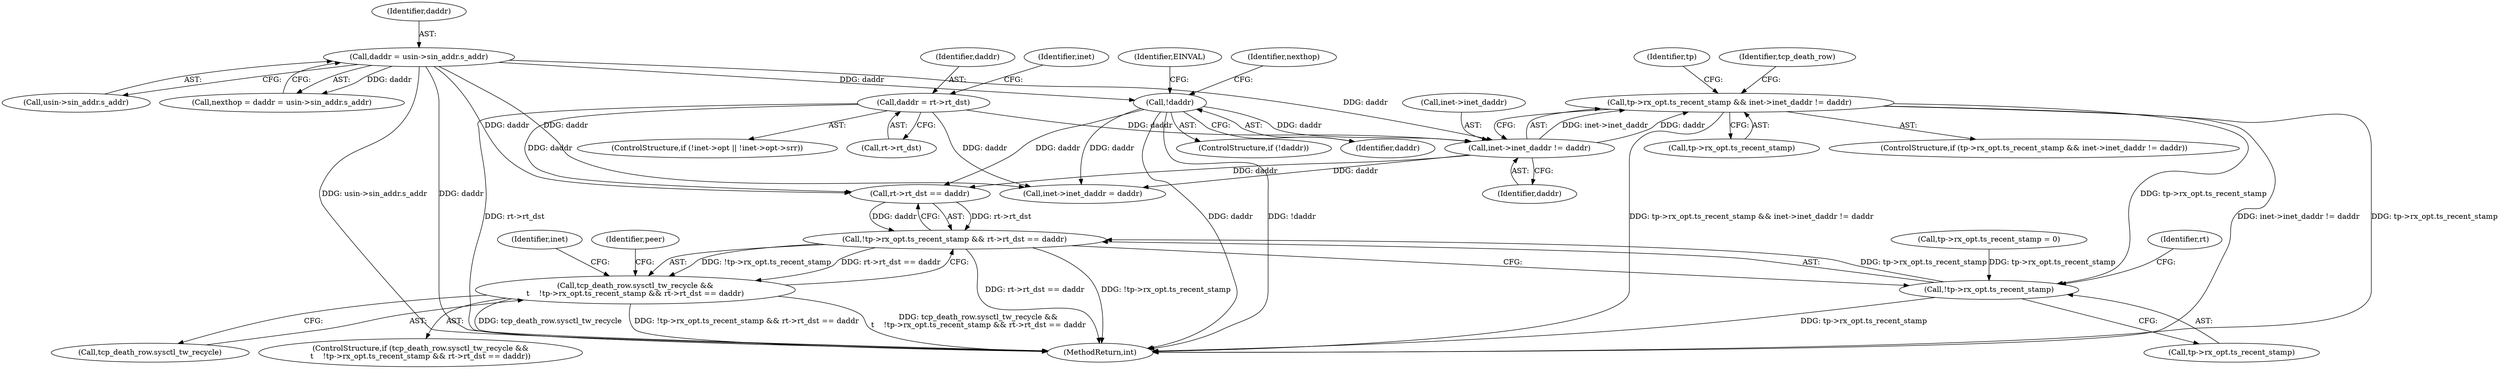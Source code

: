 digraph "0_linux_f6d8bd051c391c1c0458a30b2a7abcd939329259_29@pointer" {
"1000282" [label="(Call,tp->rx_opt.ts_recent_stamp && inet->inet_daddr != daddr)"];
"1000288" [label="(Call,inet->inet_daddr != daddr)"];
"1000171" [label="(Call,!daddr)"];
"1000152" [label="(Call,daddr = usin->sin_addr.s_addr)"];
"1000257" [label="(Call,daddr = rt->rt_dst)"];
"1000319" [label="(Call,!tp->rx_opt.ts_recent_stamp)"];
"1000318" [label="(Call,!tp->rx_opt.ts_recent_stamp && rt->rt_dst == daddr)"];
"1000314" [label="(Call,tcp_death_row.sysctl_tw_recycle &&\n\t    !tp->rx_opt.ts_recent_stamp && rt->rt_dst == daddr)"];
"1000327" [label="(Identifier,rt)"];
"1000292" [label="(Identifier,daddr)"];
"1000325" [label="(Call,rt->rt_dst == daddr)"];
"1000175" [label="(Identifier,EINVAL)"];
"1000316" [label="(Identifier,tcp_death_row)"];
"1000319" [label="(Call,!tp->rx_opt.ts_recent_stamp)"];
"1000315" [label="(Call,tcp_death_row.sysctl_tw_recycle)"];
"1000258" [label="(Identifier,daddr)"];
"1000281" [label="(ControlStructure,if (tp->rx_opt.ts_recent_stamp && inet->inet_daddr != daddr))"];
"1000314" [label="(Call,tcp_death_row.sysctl_tw_recycle &&\n\t    !tp->rx_opt.ts_recent_stamp && rt->rt_dst == daddr)"];
"1000257" [label="(Call,daddr = rt->rt_dst)"];
"1000177" [label="(Identifier,nexthop)"];
"1000297" [label="(Identifier,tp)"];
"1000372" [label="(Identifier,inet)"];
"1000301" [label="(Call,tp->rx_opt.ts_recent_stamp = 0)"];
"1000171" [label="(Call,!daddr)"];
"1000520" [label="(MethodReturn,int)"];
"1000289" [label="(Call,inet->inet_daddr)"];
"1000320" [label="(Call,tp->rx_opt.ts_recent_stamp)"];
"1000245" [label="(ControlStructure,if (!inet->opt || !inet->opt->srr))"];
"1000153" [label="(Identifier,daddr)"];
"1000265" [label="(Identifier,inet)"];
"1000377" [label="(Call,inet->inet_daddr = daddr)"];
"1000282" [label="(Call,tp->rx_opt.ts_recent_stamp && inet->inet_daddr != daddr)"];
"1000154" [label="(Call,usin->sin_addr.s_addr)"];
"1000283" [label="(Call,tp->rx_opt.ts_recent_stamp)"];
"1000288" [label="(Call,inet->inet_daddr != daddr)"];
"1000152" [label="(Call,daddr = usin->sin_addr.s_addr)"];
"1000170" [label="(ControlStructure,if (!daddr))"];
"1000313" [label="(ControlStructure,if (tcp_death_row.sysctl_tw_recycle &&\n\t    !tp->rx_opt.ts_recent_stamp && rt->rt_dst == daddr))"];
"1000333" [label="(Identifier,peer)"];
"1000150" [label="(Call,nexthop = daddr = usin->sin_addr.s_addr)"];
"1000259" [label="(Call,rt->rt_dst)"];
"1000172" [label="(Identifier,daddr)"];
"1000318" [label="(Call,!tp->rx_opt.ts_recent_stamp && rt->rt_dst == daddr)"];
"1000282" -> "1000281"  [label="AST: "];
"1000282" -> "1000283"  [label="CFG: "];
"1000282" -> "1000288"  [label="CFG: "];
"1000283" -> "1000282"  [label="AST: "];
"1000288" -> "1000282"  [label="AST: "];
"1000297" -> "1000282"  [label="CFG: "];
"1000316" -> "1000282"  [label="CFG: "];
"1000282" -> "1000520"  [label="DDG: tp->rx_opt.ts_recent_stamp && inet->inet_daddr != daddr"];
"1000282" -> "1000520"  [label="DDG: inet->inet_daddr != daddr"];
"1000282" -> "1000520"  [label="DDG: tp->rx_opt.ts_recent_stamp"];
"1000288" -> "1000282"  [label="DDG: inet->inet_daddr"];
"1000288" -> "1000282"  [label="DDG: daddr"];
"1000282" -> "1000319"  [label="DDG: tp->rx_opt.ts_recent_stamp"];
"1000288" -> "1000292"  [label="CFG: "];
"1000289" -> "1000288"  [label="AST: "];
"1000292" -> "1000288"  [label="AST: "];
"1000171" -> "1000288"  [label="DDG: daddr"];
"1000257" -> "1000288"  [label="DDG: daddr"];
"1000152" -> "1000288"  [label="DDG: daddr"];
"1000288" -> "1000325"  [label="DDG: daddr"];
"1000288" -> "1000377"  [label="DDG: daddr"];
"1000171" -> "1000170"  [label="AST: "];
"1000171" -> "1000172"  [label="CFG: "];
"1000172" -> "1000171"  [label="AST: "];
"1000175" -> "1000171"  [label="CFG: "];
"1000177" -> "1000171"  [label="CFG: "];
"1000171" -> "1000520"  [label="DDG: daddr"];
"1000171" -> "1000520"  [label="DDG: !daddr"];
"1000152" -> "1000171"  [label="DDG: daddr"];
"1000171" -> "1000325"  [label="DDG: daddr"];
"1000171" -> "1000377"  [label="DDG: daddr"];
"1000152" -> "1000150"  [label="AST: "];
"1000152" -> "1000154"  [label="CFG: "];
"1000153" -> "1000152"  [label="AST: "];
"1000154" -> "1000152"  [label="AST: "];
"1000150" -> "1000152"  [label="CFG: "];
"1000152" -> "1000520"  [label="DDG: usin->sin_addr.s_addr"];
"1000152" -> "1000520"  [label="DDG: daddr"];
"1000152" -> "1000150"  [label="DDG: daddr"];
"1000152" -> "1000325"  [label="DDG: daddr"];
"1000152" -> "1000377"  [label="DDG: daddr"];
"1000257" -> "1000245"  [label="AST: "];
"1000257" -> "1000259"  [label="CFG: "];
"1000258" -> "1000257"  [label="AST: "];
"1000259" -> "1000257"  [label="AST: "];
"1000265" -> "1000257"  [label="CFG: "];
"1000257" -> "1000520"  [label="DDG: rt->rt_dst"];
"1000257" -> "1000325"  [label="DDG: daddr"];
"1000257" -> "1000377"  [label="DDG: daddr"];
"1000319" -> "1000318"  [label="AST: "];
"1000319" -> "1000320"  [label="CFG: "];
"1000320" -> "1000319"  [label="AST: "];
"1000327" -> "1000319"  [label="CFG: "];
"1000318" -> "1000319"  [label="CFG: "];
"1000319" -> "1000520"  [label="DDG: tp->rx_opt.ts_recent_stamp"];
"1000319" -> "1000318"  [label="DDG: tp->rx_opt.ts_recent_stamp"];
"1000301" -> "1000319"  [label="DDG: tp->rx_opt.ts_recent_stamp"];
"1000318" -> "1000314"  [label="AST: "];
"1000318" -> "1000325"  [label="CFG: "];
"1000325" -> "1000318"  [label="AST: "];
"1000314" -> "1000318"  [label="CFG: "];
"1000318" -> "1000520"  [label="DDG: !tp->rx_opt.ts_recent_stamp"];
"1000318" -> "1000520"  [label="DDG: rt->rt_dst == daddr"];
"1000318" -> "1000314"  [label="DDG: !tp->rx_opt.ts_recent_stamp"];
"1000318" -> "1000314"  [label="DDG: rt->rt_dst == daddr"];
"1000325" -> "1000318"  [label="DDG: rt->rt_dst"];
"1000325" -> "1000318"  [label="DDG: daddr"];
"1000314" -> "1000313"  [label="AST: "];
"1000314" -> "1000315"  [label="CFG: "];
"1000315" -> "1000314"  [label="AST: "];
"1000333" -> "1000314"  [label="CFG: "];
"1000372" -> "1000314"  [label="CFG: "];
"1000314" -> "1000520"  [label="DDG: tcp_death_row.sysctl_tw_recycle"];
"1000314" -> "1000520"  [label="DDG: !tp->rx_opt.ts_recent_stamp && rt->rt_dst == daddr"];
"1000314" -> "1000520"  [label="DDG: tcp_death_row.sysctl_tw_recycle &&\n\t    !tp->rx_opt.ts_recent_stamp && rt->rt_dst == daddr"];
}
